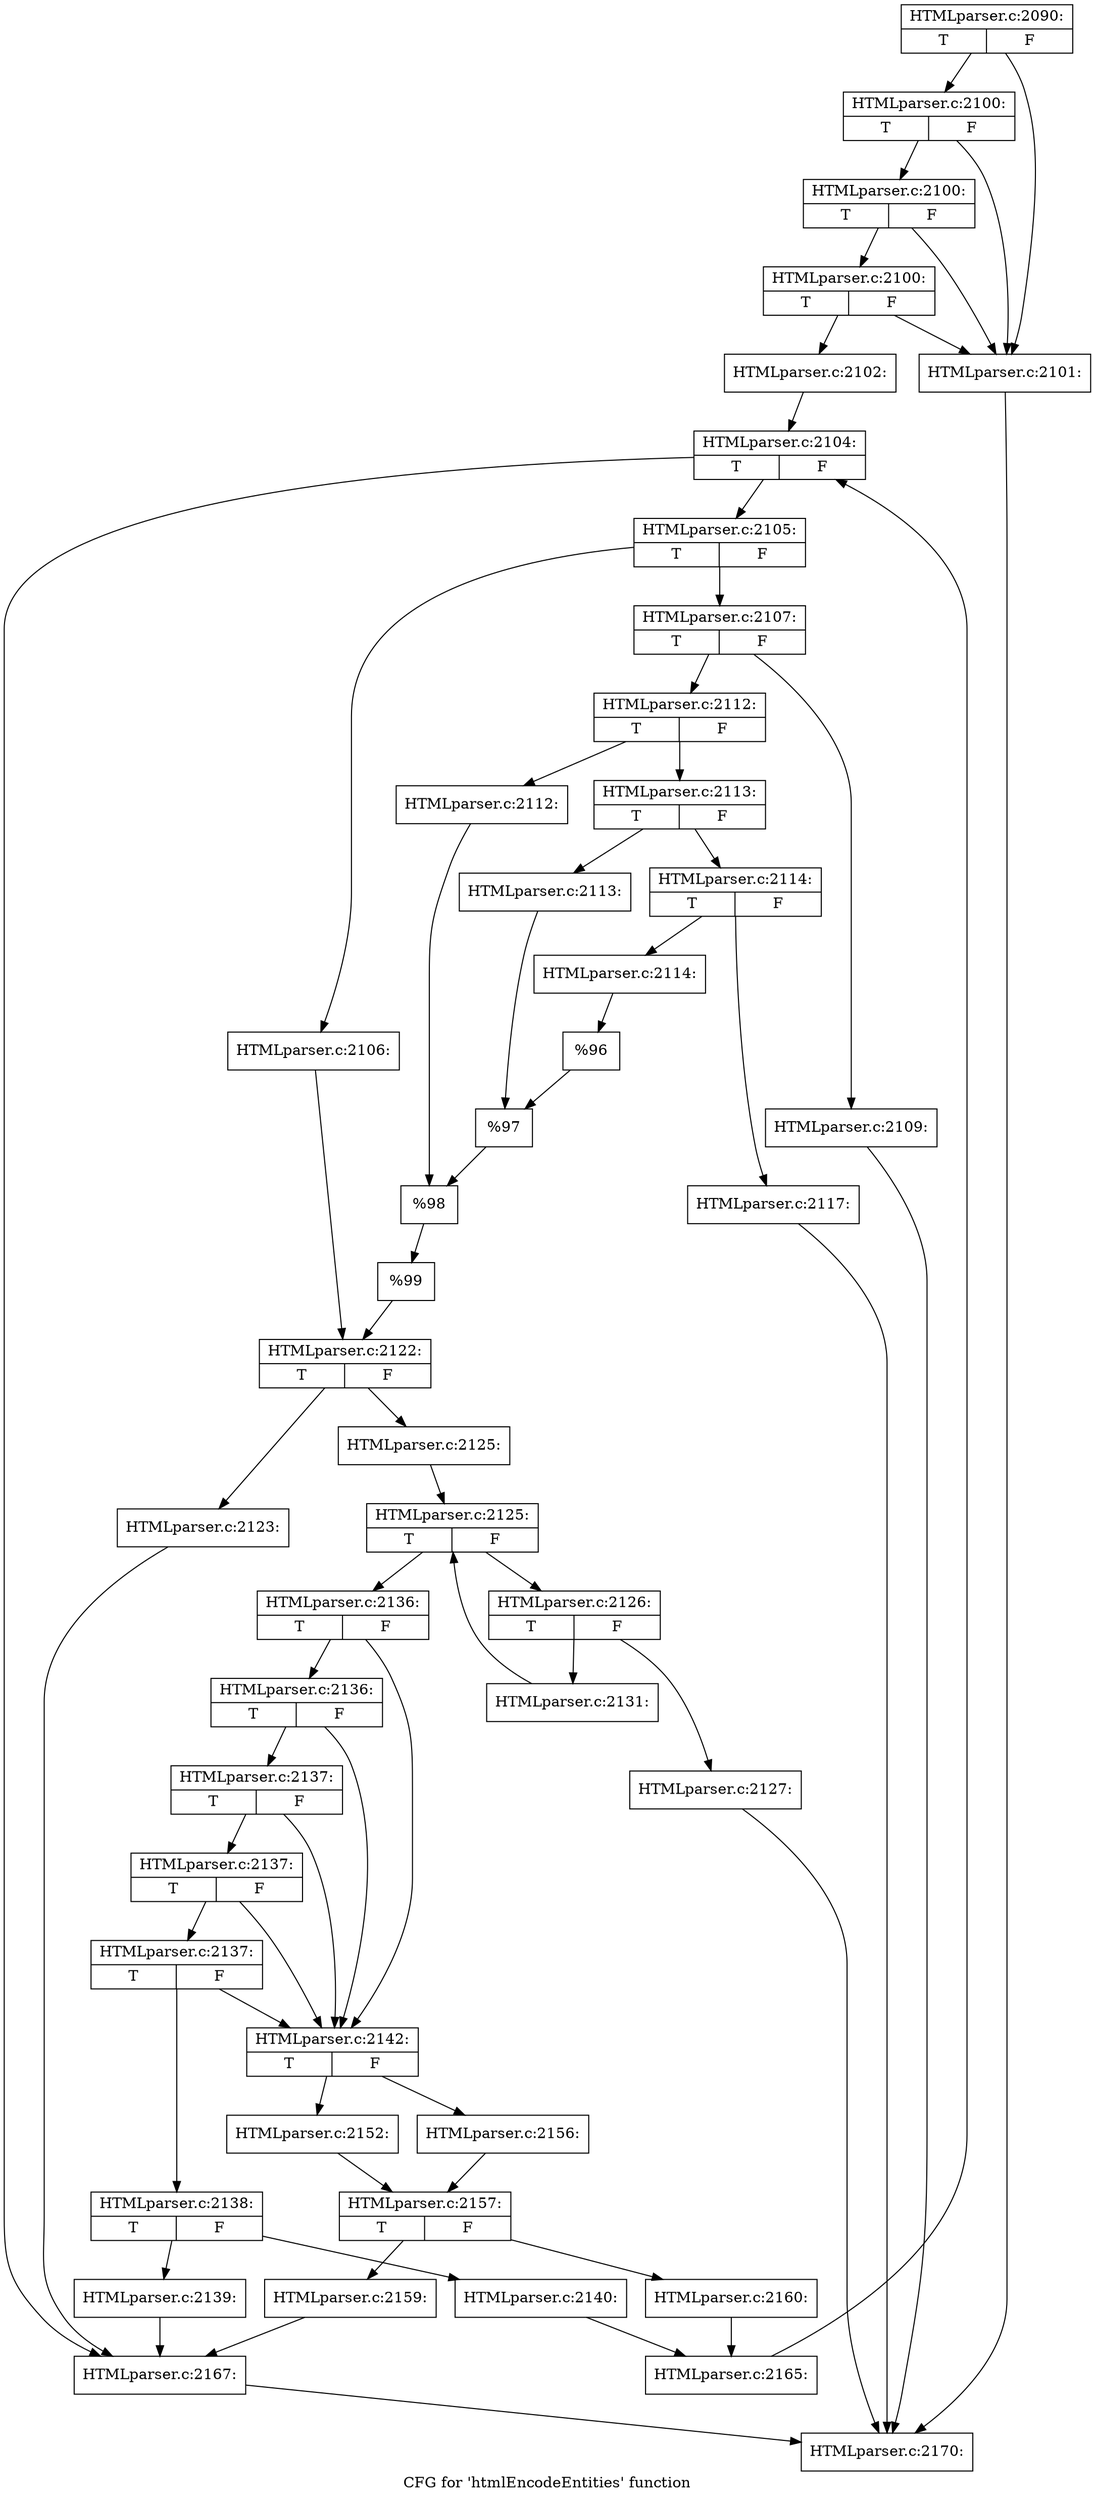 digraph "CFG for 'htmlEncodeEntities' function" {
	label="CFG for 'htmlEncodeEntities' function";

	Node0x3b5d330 [shape=record,label="{HTMLparser.c:2090:|{<s0>T|<s1>F}}"];
	Node0x3b5d330 -> Node0x3b69780;
	Node0x3b5d330 -> Node0x3b69920;
	Node0x3b69920 [shape=record,label="{HTMLparser.c:2100:|{<s0>T|<s1>F}}"];
	Node0x3b69920 -> Node0x3b69780;
	Node0x3b69920 -> Node0x3b698a0;
	Node0x3b698a0 [shape=record,label="{HTMLparser.c:2100:|{<s0>T|<s1>F}}"];
	Node0x3b698a0 -> Node0x3b69780;
	Node0x3b698a0 -> Node0x3b69820;
	Node0x3b69820 [shape=record,label="{HTMLparser.c:2100:|{<s0>T|<s1>F}}"];
	Node0x3b69820 -> Node0x3b69780;
	Node0x3b69820 -> Node0x3b697d0;
	Node0x3b69780 [shape=record,label="{HTMLparser.c:2101:}"];
	Node0x3b69780 -> Node0x3b66d00;
	Node0x3b697d0 [shape=record,label="{HTMLparser.c:2102:}"];
	Node0x3b697d0 -> Node0x3b4e480;
	Node0x3b4e480 [shape=record,label="{HTMLparser.c:2104:|{<s0>T|<s1>F}}"];
	Node0x3b4e480 -> Node0x3b4e8a0;
	Node0x3b4e480 -> Node0x3b4e6a0;
	Node0x3b4e8a0 [shape=record,label="{HTMLparser.c:2105:|{<s0>T|<s1>F}}"];
	Node0x3b4e8a0 -> Node0x3b4ed50;
	Node0x3b4e8a0 -> Node0x3b4edf0;
	Node0x3b4ed50 [shape=record,label="{HTMLparser.c:2106:}"];
	Node0x3b4ed50 -> Node0x3b4eda0;
	Node0x3b4edf0 [shape=record,label="{HTMLparser.c:2107:|{<s0>T|<s1>F}}"];
	Node0x3b4edf0 -> Node0x3b4f490;
	Node0x3b4edf0 -> Node0x3b4f530;
	Node0x3b4f490 [shape=record,label="{HTMLparser.c:2109:}"];
	Node0x3b4f490 -> Node0x3b66d00;
	Node0x3b4f530 [shape=record,label="{HTMLparser.c:2112:|{<s0>T|<s1>F}}"];
	Node0x3b4f530 -> Node0x3b6ea70;
	Node0x3b4f530 -> Node0x3b6eb10;
	Node0x3b6ea70 [shape=record,label="{HTMLparser.c:2112:}"];
	Node0x3b6ea70 -> Node0x3b6eac0;
	Node0x3b6eb10 [shape=record,label="{HTMLparser.c:2113:|{<s0>T|<s1>F}}"];
	Node0x3b6eb10 -> Node0x3b6f290;
	Node0x3b6eb10 -> Node0x3b6f330;
	Node0x3b6f290 [shape=record,label="{HTMLparser.c:2113:}"];
	Node0x3b6f290 -> Node0x3b6f2e0;
	Node0x3b6f330 [shape=record,label="{HTMLparser.c:2114:|{<s0>T|<s1>F}}"];
	Node0x3b6f330 -> Node0x3b6fab0;
	Node0x3b6f330 -> Node0x3b6fb50;
	Node0x3b6fab0 [shape=record,label="{HTMLparser.c:2114:}"];
	Node0x3b6fab0 -> Node0x3b6fb00;
	Node0x3b6fb50 [shape=record,label="{HTMLparser.c:2117:}"];
	Node0x3b6fb50 -> Node0x3b66d00;
	Node0x3b6fb00 [shape=record,label="{%96}"];
	Node0x3b6fb00 -> Node0x3b6f2e0;
	Node0x3b6f2e0 [shape=record,label="{%97}"];
	Node0x3b6f2e0 -> Node0x3b6eac0;
	Node0x3b6eac0 [shape=record,label="{%98}"];
	Node0x3b6eac0 -> Node0x3b4f4e0;
	Node0x3b4f4e0 [shape=record,label="{%99}"];
	Node0x3b4f4e0 -> Node0x3b4eda0;
	Node0x3b4eda0 [shape=record,label="{HTMLparser.c:2122:|{<s0>T|<s1>F}}"];
	Node0x3b4eda0 -> Node0x3b71070;
	Node0x3b4eda0 -> Node0x3b710c0;
	Node0x3b71070 [shape=record,label="{HTMLparser.c:2123:}"];
	Node0x3b71070 -> Node0x3b4e6a0;
	Node0x3b710c0 [shape=record,label="{HTMLparser.c:2125:}"];
	Node0x3b710c0 -> Node0x3b716c0;
	Node0x3b716c0 [shape=record,label="{HTMLparser.c:2125:|{<s0>T|<s1>F}}"];
	Node0x3b716c0 -> Node0x3b71a70;
	Node0x3b716c0 -> Node0x3b718e0;
	Node0x3b71a70 [shape=record,label="{HTMLparser.c:2126:|{<s0>T|<s1>F}}"];
	Node0x3b71a70 -> Node0x3b71c60;
	Node0x3b71a70 -> Node0x3b71cb0;
	Node0x3b71c60 [shape=record,label="{HTMLparser.c:2127:}"];
	Node0x3b71c60 -> Node0x3b66d00;
	Node0x3b71cb0 [shape=record,label="{HTMLparser.c:2131:}"];
	Node0x3b71cb0 -> Node0x3b716c0;
	Node0x3b718e0 [shape=record,label="{HTMLparser.c:2136:|{<s0>T|<s1>F}}"];
	Node0x3b718e0 -> Node0x3b73770;
	Node0x3b718e0 -> Node0x3b735a0;
	Node0x3b73770 [shape=record,label="{HTMLparser.c:2136:|{<s0>T|<s1>F}}"];
	Node0x3b73770 -> Node0x3b736f0;
	Node0x3b73770 -> Node0x3b735a0;
	Node0x3b736f0 [shape=record,label="{HTMLparser.c:2137:|{<s0>T|<s1>F}}"];
	Node0x3b736f0 -> Node0x3b73670;
	Node0x3b736f0 -> Node0x3b735a0;
	Node0x3b73670 [shape=record,label="{HTMLparser.c:2137:|{<s0>T|<s1>F}}"];
	Node0x3b73670 -> Node0x3b735f0;
	Node0x3b73670 -> Node0x3b735a0;
	Node0x3b735f0 [shape=record,label="{HTMLparser.c:2137:|{<s0>T|<s1>F}}"];
	Node0x3b735f0 -> Node0x3b73500;
	Node0x3b735f0 -> Node0x3b735a0;
	Node0x3b73500 [shape=record,label="{HTMLparser.c:2138:|{<s0>T|<s1>F}}"];
	Node0x3b73500 -> Node0x3b74470;
	Node0x3b73500 -> Node0x3b744c0;
	Node0x3b74470 [shape=record,label="{HTMLparser.c:2139:}"];
	Node0x3b74470 -> Node0x3b4e6a0;
	Node0x3b744c0 [shape=record,label="{HTMLparser.c:2140:}"];
	Node0x3b744c0 -> Node0x3b73550;
	Node0x3b735a0 [shape=record,label="{HTMLparser.c:2142:|{<s0>T|<s1>F}}"];
	Node0x3b735a0 -> Node0x3aeda90;
	Node0x3b735a0 -> Node0x3b173a0;
	Node0x3aeda90 [shape=record,label="{HTMLparser.c:2152:}"];
	Node0x3aeda90 -> Node0x3b17350;
	Node0x3b173a0 [shape=record,label="{HTMLparser.c:2156:}"];
	Node0x3b173a0 -> Node0x3b17350;
	Node0x3b17350 [shape=record,label="{HTMLparser.c:2157:|{<s0>T|<s1>F}}"];
	Node0x3b17350 -> Node0x3b777c0;
	Node0x3b17350 -> Node0x3b77810;
	Node0x3b777c0 [shape=record,label="{HTMLparser.c:2159:}"];
	Node0x3b777c0 -> Node0x3b4e6a0;
	Node0x3b77810 [shape=record,label="{HTMLparser.c:2160:}"];
	Node0x3b77810 -> Node0x3b73550;
	Node0x3b73550 [shape=record,label="{HTMLparser.c:2165:}"];
	Node0x3b73550 -> Node0x3b4e480;
	Node0x3b4e6a0 [shape=record,label="{HTMLparser.c:2167:}"];
	Node0x3b4e6a0 -> Node0x3b66d00;
	Node0x3b66d00 [shape=record,label="{HTMLparser.c:2170:}"];
}
